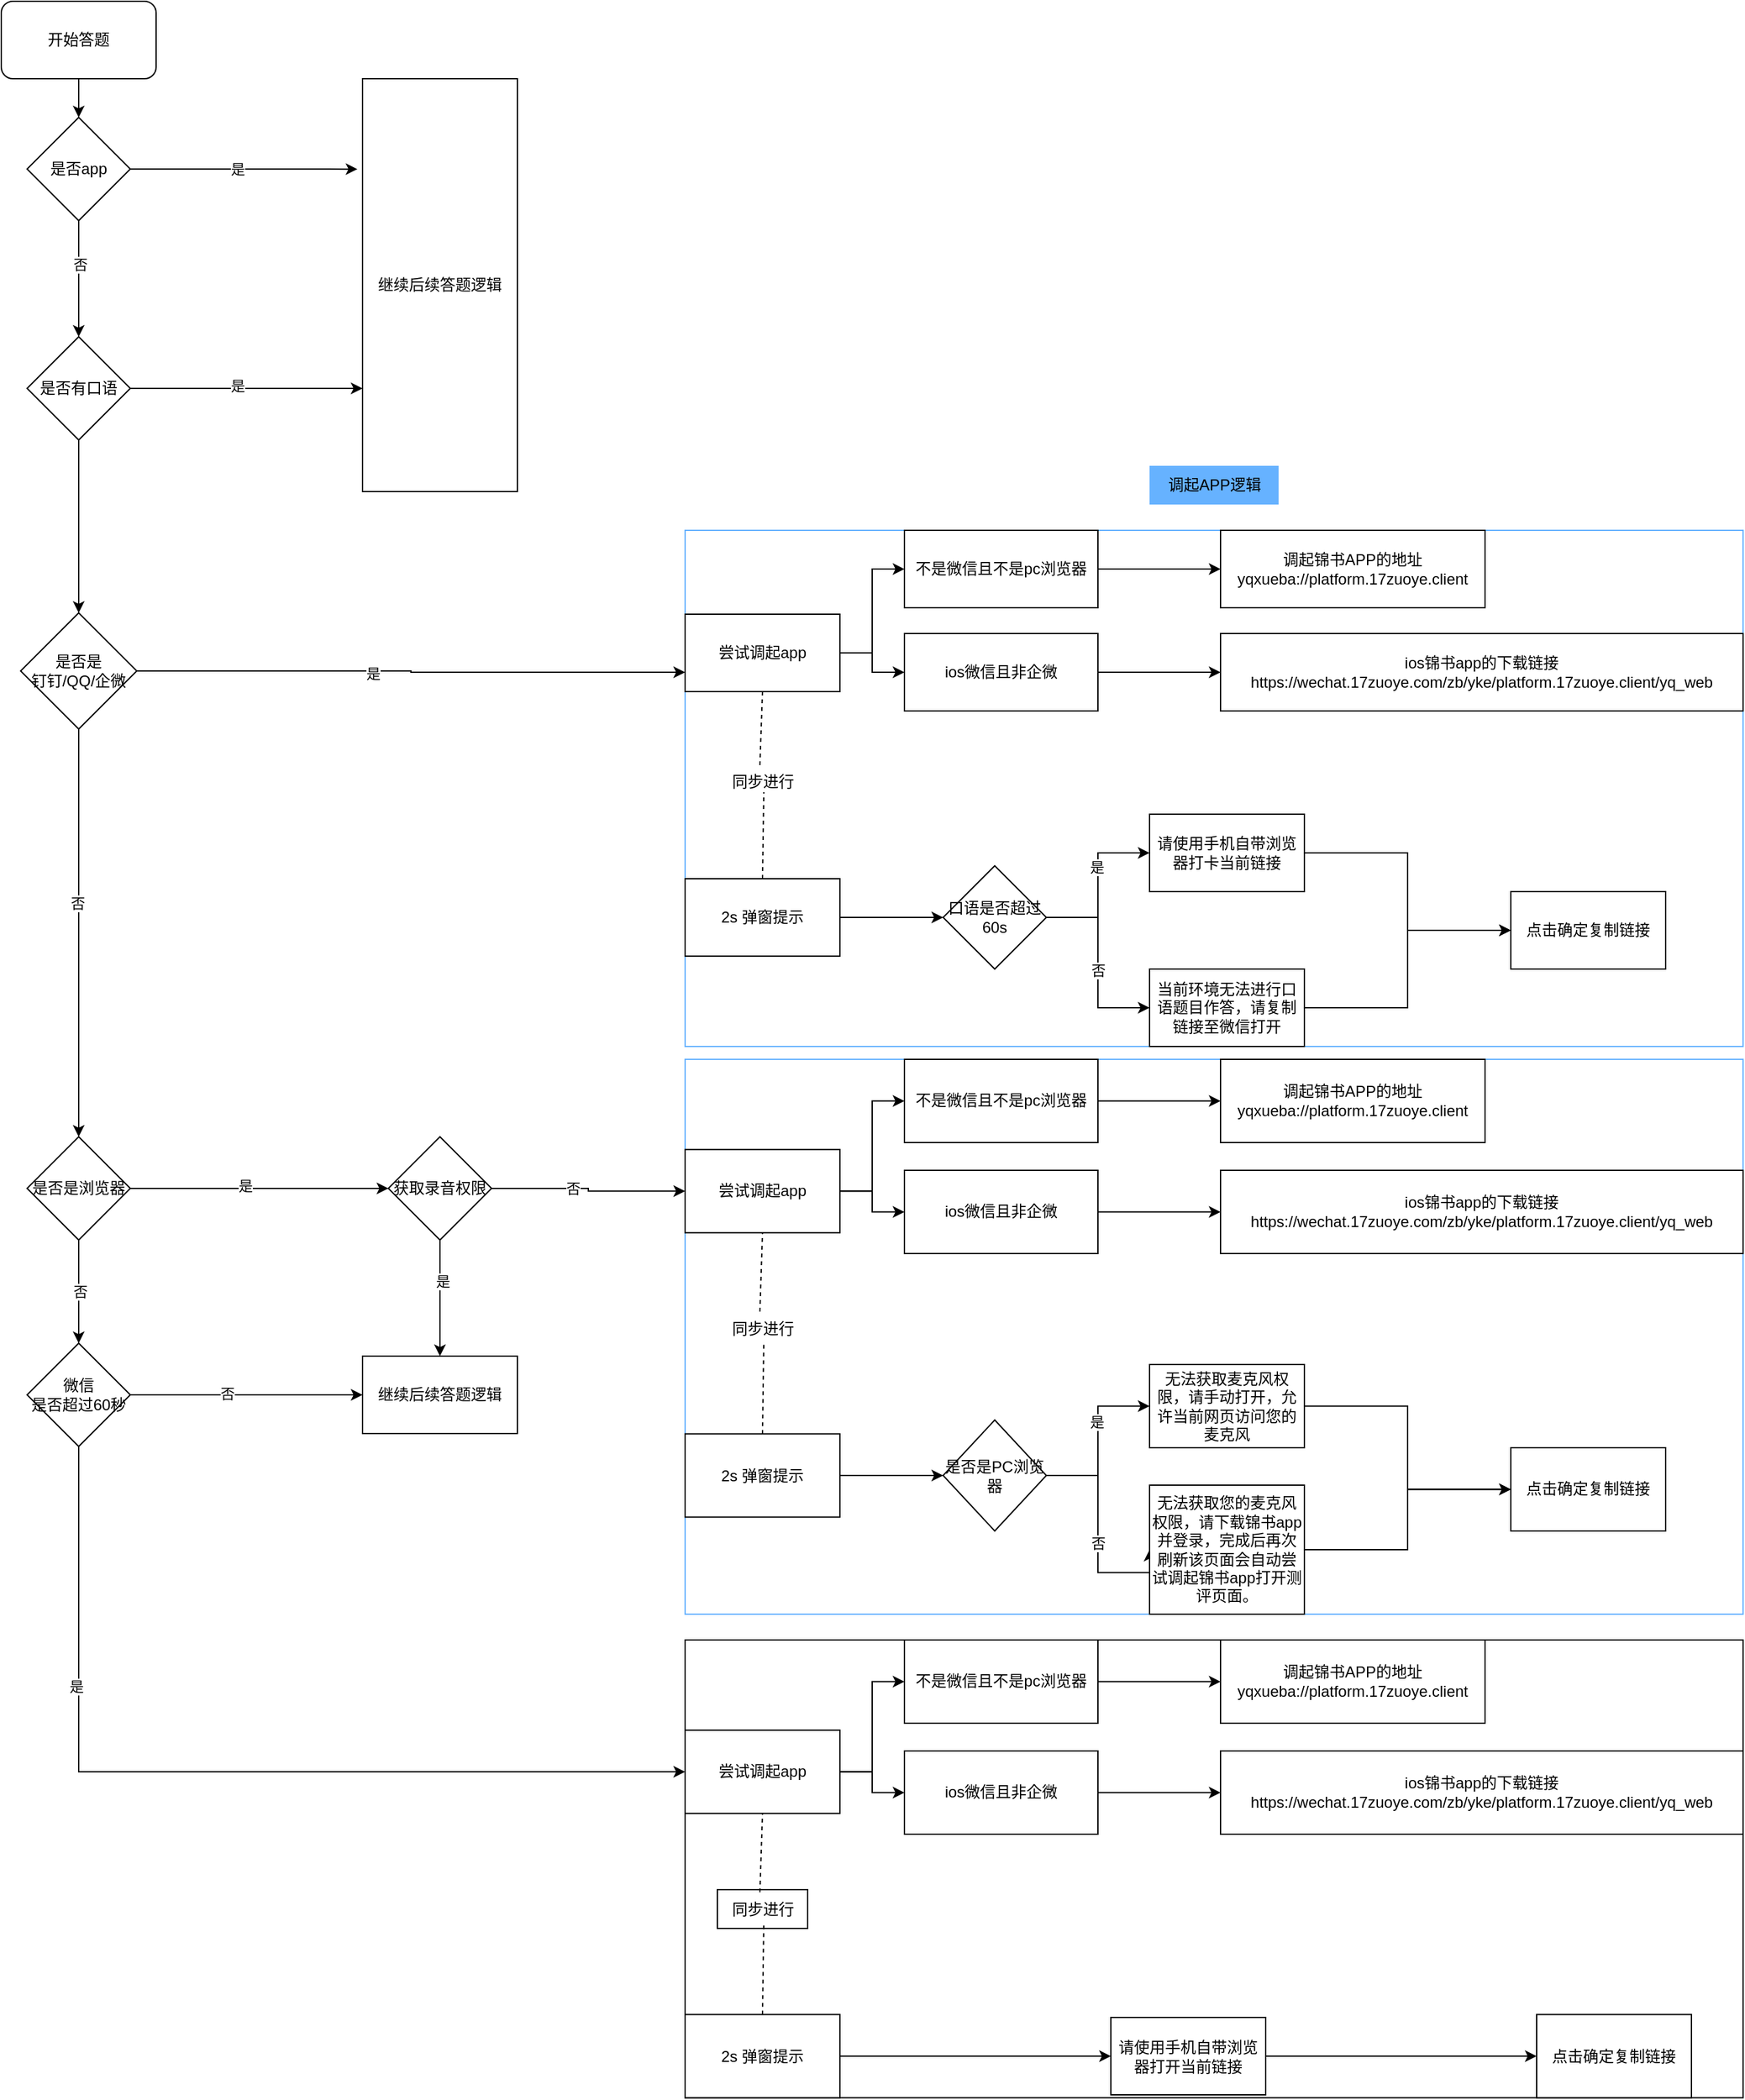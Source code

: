 <mxfile version="26.0.3">
  <diagram id="6a731a19-8d31-9384-78a2-239565b7b9f0" name="Page-1">
    <mxGraphModel dx="2049" dy="202" grid="1" gridSize="10" guides="1" tooltips="1" connect="1" arrows="1" fold="1" page="1" pageScale="1" pageWidth="1169" pageHeight="827" background="none" math="0" shadow="0">
      <root>
        <mxCell id="0" />
        <mxCell id="1" parent="0" />
        <mxCell id="r6nXxLhdMxLpmCXmzPtU-61" style="edgeStyle=orthogonalEdgeStyle;rounded=0;orthogonalLoop=1;jettySize=auto;html=1;exitX=0.5;exitY=1;exitDx=0;exitDy=0;" edge="1" parent="1" source="r6nXxLhdMxLpmCXmzPtU-57" target="r6nXxLhdMxLpmCXmzPtU-60">
          <mxGeometry relative="1" as="geometry" />
        </mxCell>
        <mxCell id="r6nXxLhdMxLpmCXmzPtU-57" value="开始答题" style="rounded=1;whiteSpace=wrap;html=1;" vertex="1" parent="1">
          <mxGeometry x="330" y="1090" width="120" height="60" as="geometry" />
        </mxCell>
        <mxCell id="r6nXxLhdMxLpmCXmzPtU-66" value="" style="edgeStyle=orthogonalEdgeStyle;rounded=0;orthogonalLoop=1;jettySize=auto;html=1;" edge="1" parent="1" source="r6nXxLhdMxLpmCXmzPtU-60">
          <mxGeometry relative="1" as="geometry">
            <mxPoint x="390" y="1350" as="targetPoint" />
          </mxGeometry>
        </mxCell>
        <mxCell id="r6nXxLhdMxLpmCXmzPtU-67" value="否" style="edgeLabel;html=1;align=center;verticalAlign=middle;resizable=0;points=[];" vertex="1" connectable="0" parent="r6nXxLhdMxLpmCXmzPtU-66">
          <mxGeometry x="-0.244" y="1" relative="1" as="geometry">
            <mxPoint as="offset" />
          </mxGeometry>
        </mxCell>
        <mxCell id="r6nXxLhdMxLpmCXmzPtU-60" value="是否app" style="rhombus;whiteSpace=wrap;html=1;" vertex="1" parent="1">
          <mxGeometry x="350" y="1180" width="80" height="80" as="geometry" />
        </mxCell>
        <mxCell id="r6nXxLhdMxLpmCXmzPtU-62" value="继续后续答题逻辑" style="whiteSpace=wrap;html=1;" vertex="1" parent="1">
          <mxGeometry x="610" y="1150" width="120" height="320" as="geometry" />
        </mxCell>
        <mxCell id="r6nXxLhdMxLpmCXmzPtU-72" style="edgeStyle=orthogonalEdgeStyle;rounded=0;orthogonalLoop=1;jettySize=auto;html=1;exitX=1;exitY=0.5;exitDx=0;exitDy=0;entryX=0;entryY=0.75;entryDx=0;entryDy=0;" edge="1" parent="1" source="r6nXxLhdMxLpmCXmzPtU-68" target="r6nXxLhdMxLpmCXmzPtU-62">
          <mxGeometry relative="1" as="geometry" />
        </mxCell>
        <mxCell id="r6nXxLhdMxLpmCXmzPtU-73" value="是" style="edgeLabel;html=1;align=center;verticalAlign=middle;resizable=0;points=[];" vertex="1" connectable="0" parent="r6nXxLhdMxLpmCXmzPtU-72">
          <mxGeometry x="-0.078" y="2" relative="1" as="geometry">
            <mxPoint as="offset" />
          </mxGeometry>
        </mxCell>
        <mxCell id="r6nXxLhdMxLpmCXmzPtU-75" value="" style="edgeStyle=orthogonalEdgeStyle;rounded=0;orthogonalLoop=1;jettySize=auto;html=1;" edge="1" parent="1" source="r6nXxLhdMxLpmCXmzPtU-68" target="r6nXxLhdMxLpmCXmzPtU-74">
          <mxGeometry relative="1" as="geometry" />
        </mxCell>
        <mxCell id="r6nXxLhdMxLpmCXmzPtU-68" value="是否有口语" style="rhombus;whiteSpace=wrap;html=1;" vertex="1" parent="1">
          <mxGeometry x="350" y="1350" width="80" height="80" as="geometry" />
        </mxCell>
        <mxCell id="r6nXxLhdMxLpmCXmzPtU-70" style="edgeStyle=orthogonalEdgeStyle;rounded=0;orthogonalLoop=1;jettySize=auto;html=1;exitX=1;exitY=0.5;exitDx=0;exitDy=0;entryX=-0.033;entryY=0.219;entryDx=0;entryDy=0;entryPerimeter=0;" edge="1" parent="1" source="r6nXxLhdMxLpmCXmzPtU-60" target="r6nXxLhdMxLpmCXmzPtU-62">
          <mxGeometry relative="1" as="geometry" />
        </mxCell>
        <mxCell id="r6nXxLhdMxLpmCXmzPtU-71" value="是" style="edgeLabel;html=1;align=center;verticalAlign=middle;resizable=0;points=[];" vertex="1" connectable="0" parent="r6nXxLhdMxLpmCXmzPtU-70">
          <mxGeometry x="-0.08" relative="1" as="geometry">
            <mxPoint x="2" as="offset" />
          </mxGeometry>
        </mxCell>
        <mxCell id="r6nXxLhdMxLpmCXmzPtU-113" style="edgeStyle=orthogonalEdgeStyle;rounded=0;orthogonalLoop=1;jettySize=auto;html=1;exitX=0.5;exitY=1;exitDx=0;exitDy=0;entryX=0.5;entryY=0;entryDx=0;entryDy=0;" edge="1" parent="1" source="r6nXxLhdMxLpmCXmzPtU-74" target="r6nXxLhdMxLpmCXmzPtU-115">
          <mxGeometry relative="1" as="geometry">
            <mxPoint x="390" y="1830" as="targetPoint" />
          </mxGeometry>
        </mxCell>
        <mxCell id="r6nXxLhdMxLpmCXmzPtU-114" value="否" style="edgeLabel;html=1;align=center;verticalAlign=middle;resizable=0;points=[];" vertex="1" connectable="0" parent="r6nXxLhdMxLpmCXmzPtU-113">
          <mxGeometry x="-0.148" y="-1" relative="1" as="geometry">
            <mxPoint as="offset" />
          </mxGeometry>
        </mxCell>
        <mxCell id="r6nXxLhdMxLpmCXmzPtU-131" style="edgeStyle=orthogonalEdgeStyle;rounded=0;orthogonalLoop=1;jettySize=auto;html=1;exitX=1;exitY=0.5;exitDx=0;exitDy=0;entryX=0;entryY=0.75;entryDx=0;entryDy=0;" edge="1" parent="1" source="r6nXxLhdMxLpmCXmzPtU-74" target="r6nXxLhdMxLpmCXmzPtU-76">
          <mxGeometry relative="1" as="geometry" />
        </mxCell>
        <mxCell id="r6nXxLhdMxLpmCXmzPtU-132" value="是" style="edgeLabel;html=1;align=center;verticalAlign=middle;resizable=0;points=[];" vertex="1" connectable="0" parent="r6nXxLhdMxLpmCXmzPtU-131">
          <mxGeometry x="-0.141" y="-2" relative="1" as="geometry">
            <mxPoint as="offset" />
          </mxGeometry>
        </mxCell>
        <mxCell id="r6nXxLhdMxLpmCXmzPtU-74" value="是否是&lt;br&gt;钉钉/QQ/企微" style="rhombus;whiteSpace=wrap;html=1;" vertex="1" parent="1">
          <mxGeometry x="345" y="1564" width="90" height="90" as="geometry" />
        </mxCell>
        <mxCell id="r6nXxLhdMxLpmCXmzPtU-118" style="edgeStyle=orthogonalEdgeStyle;rounded=0;orthogonalLoop=1;jettySize=auto;html=1;exitX=1;exitY=0.5;exitDx=0;exitDy=0;entryX=0;entryY=0.5;entryDx=0;entryDy=0;" edge="1" parent="1" source="r6nXxLhdMxLpmCXmzPtU-115" target="r6nXxLhdMxLpmCXmzPtU-117">
          <mxGeometry relative="1" as="geometry" />
        </mxCell>
        <mxCell id="r6nXxLhdMxLpmCXmzPtU-119" value="是" style="edgeLabel;html=1;align=center;verticalAlign=middle;resizable=0;points=[];" vertex="1" connectable="0" parent="r6nXxLhdMxLpmCXmzPtU-118">
          <mxGeometry x="-0.111" y="2" relative="1" as="geometry">
            <mxPoint as="offset" />
          </mxGeometry>
        </mxCell>
        <mxCell id="r6nXxLhdMxLpmCXmzPtU-167" value="否" style="edgeStyle=orthogonalEdgeStyle;rounded=0;orthogonalLoop=1;jettySize=auto;html=1;" edge="1" parent="1" source="r6nXxLhdMxLpmCXmzPtU-115">
          <mxGeometry relative="1" as="geometry">
            <mxPoint x="390" y="2130" as="targetPoint" />
          </mxGeometry>
        </mxCell>
        <mxCell id="r6nXxLhdMxLpmCXmzPtU-115" value="是否是浏览器" style="rhombus;whiteSpace=wrap;html=1;" vertex="1" parent="1">
          <mxGeometry x="350" y="1970" width="80" height="80" as="geometry" />
        </mxCell>
        <mxCell id="r6nXxLhdMxLpmCXmzPtU-164" style="edgeStyle=orthogonalEdgeStyle;rounded=0;orthogonalLoop=1;jettySize=auto;html=1;exitX=1;exitY=0.5;exitDx=0;exitDy=0;entryX=0;entryY=0.5;entryDx=0;entryDy=0;" edge="1" parent="1" source="r6nXxLhdMxLpmCXmzPtU-117" target="r6nXxLhdMxLpmCXmzPtU-142">
          <mxGeometry relative="1" as="geometry">
            <mxPoint x="850" y="2020" as="targetPoint" />
          </mxGeometry>
        </mxCell>
        <mxCell id="r6nXxLhdMxLpmCXmzPtU-165" value="否" style="edgeLabel;html=1;align=center;verticalAlign=middle;resizable=0;points=[];" vertex="1" connectable="0" parent="r6nXxLhdMxLpmCXmzPtU-164">
          <mxGeometry x="-0.169" relative="1" as="geometry">
            <mxPoint as="offset" />
          </mxGeometry>
        </mxCell>
        <mxCell id="r6nXxLhdMxLpmCXmzPtU-170" value="" style="edgeStyle=orthogonalEdgeStyle;rounded=0;orthogonalLoop=1;jettySize=auto;html=1;" edge="1" parent="1" source="r6nXxLhdMxLpmCXmzPtU-117" target="r6nXxLhdMxLpmCXmzPtU-169">
          <mxGeometry relative="1" as="geometry" />
        </mxCell>
        <mxCell id="r6nXxLhdMxLpmCXmzPtU-171" value="是" style="edgeLabel;html=1;align=center;verticalAlign=middle;resizable=0;points=[];" vertex="1" connectable="0" parent="r6nXxLhdMxLpmCXmzPtU-170">
          <mxGeometry x="-0.296" y="2" relative="1" as="geometry">
            <mxPoint as="offset" />
          </mxGeometry>
        </mxCell>
        <mxCell id="r6nXxLhdMxLpmCXmzPtU-117" value="获取录音权限" style="rhombus;whiteSpace=wrap;html=1;" vertex="1" parent="1">
          <mxGeometry x="630" y="1970" width="80" height="80" as="geometry" />
        </mxCell>
        <mxCell id="r6nXxLhdMxLpmCXmzPtU-130" value="调起APP逻辑" style="text;html=1;align=center;verticalAlign=middle;resizable=0;points=[];autosize=1;strokeColor=none;fillColor=#66B2FF;fillStyle=auto;" vertex="1" parent="1">
          <mxGeometry x="1220" y="1450" width="100" height="30" as="geometry" />
        </mxCell>
        <mxCell id="r6nXxLhdMxLpmCXmzPtU-137" value="" style="group" vertex="1" connectable="0" parent="1">
          <mxGeometry x="860.0" y="1500" width="820.0" height="400" as="geometry" />
        </mxCell>
        <mxCell id="r6nXxLhdMxLpmCXmzPtU-125" value="" style="group;strokeColor=#66B2FF;container=0;" vertex="1" connectable="0" parent="r6nXxLhdMxLpmCXmzPtU-137">
          <mxGeometry width="820" height="400" as="geometry" />
        </mxCell>
        <mxCell id="r6nXxLhdMxLpmCXmzPtU-103" style="edgeStyle=orthogonalEdgeStyle;rounded=0;orthogonalLoop=1;jettySize=auto;html=1;exitX=1;exitY=0.5;exitDx=0;exitDy=0;entryX=0;entryY=0.5;entryDx=0;entryDy=0;" edge="1" parent="r6nXxLhdMxLpmCXmzPtU-137" source="r6nXxLhdMxLpmCXmzPtU-76" target="r6nXxLhdMxLpmCXmzPtU-93">
          <mxGeometry relative="1" as="geometry" />
        </mxCell>
        <mxCell id="r6nXxLhdMxLpmCXmzPtU-104" style="edgeStyle=orthogonalEdgeStyle;rounded=0;orthogonalLoop=1;jettySize=auto;html=1;exitX=1;exitY=0.5;exitDx=0;exitDy=0;entryX=0;entryY=0.5;entryDx=0;entryDy=0;" edge="1" parent="r6nXxLhdMxLpmCXmzPtU-137" source="r6nXxLhdMxLpmCXmzPtU-76" target="r6nXxLhdMxLpmCXmzPtU-96">
          <mxGeometry relative="1" as="geometry" />
        </mxCell>
        <mxCell id="r6nXxLhdMxLpmCXmzPtU-76" value="尝试调起app" style="whiteSpace=wrap;html=1;container=0;" vertex="1" parent="r6nXxLhdMxLpmCXmzPtU-137">
          <mxGeometry y="65" width="120" height="60" as="geometry" />
        </mxCell>
        <mxCell id="r6nXxLhdMxLpmCXmzPtU-92" style="edgeStyle=orthogonalEdgeStyle;rounded=0;orthogonalLoop=1;jettySize=auto;html=1;exitX=1;exitY=0.5;exitDx=0;exitDy=0;entryX=0;entryY=0.5;entryDx=0;entryDy=0;" edge="1" parent="r6nXxLhdMxLpmCXmzPtU-137" source="r6nXxLhdMxLpmCXmzPtU-81" target="r6nXxLhdMxLpmCXmzPtU-83">
          <mxGeometry relative="1" as="geometry" />
        </mxCell>
        <mxCell id="r6nXxLhdMxLpmCXmzPtU-81" value="2s 弹窗提示" style="whiteSpace=wrap;html=1;container=0;" vertex="1" parent="r6nXxLhdMxLpmCXmzPtU-137">
          <mxGeometry y="270" width="120" height="60" as="geometry" />
        </mxCell>
        <mxCell id="r6nXxLhdMxLpmCXmzPtU-88" style="edgeStyle=orthogonalEdgeStyle;rounded=0;orthogonalLoop=1;jettySize=auto;html=1;exitX=1;exitY=0.5;exitDx=0;exitDy=0;entryX=0;entryY=0.5;entryDx=0;entryDy=0;" edge="1" parent="r6nXxLhdMxLpmCXmzPtU-137" source="r6nXxLhdMxLpmCXmzPtU-83" target="r6nXxLhdMxLpmCXmzPtU-86">
          <mxGeometry relative="1" as="geometry">
            <mxPoint x="350.0" y="250" as="targetPoint" />
          </mxGeometry>
        </mxCell>
        <mxCell id="r6nXxLhdMxLpmCXmzPtU-90" value="是" style="edgeLabel;html=1;align=center;verticalAlign=middle;resizable=0;points=[];container=0;" vertex="1" connectable="0" parent="r6nXxLhdMxLpmCXmzPtU-88">
          <mxGeometry x="0.217" y="1" relative="1" as="geometry">
            <mxPoint as="offset" />
          </mxGeometry>
        </mxCell>
        <mxCell id="r6nXxLhdMxLpmCXmzPtU-89" style="edgeStyle=orthogonalEdgeStyle;rounded=0;orthogonalLoop=1;jettySize=auto;html=1;exitX=1;exitY=0.5;exitDx=0;exitDy=0;entryX=0;entryY=0.5;entryDx=0;entryDy=0;" edge="1" parent="r6nXxLhdMxLpmCXmzPtU-137" source="r6nXxLhdMxLpmCXmzPtU-83" target="r6nXxLhdMxLpmCXmzPtU-87">
          <mxGeometry relative="1" as="geometry">
            <Array as="points">
              <mxPoint x="320.0" y="300" />
              <mxPoint x="320.0" y="370" />
            </Array>
          </mxGeometry>
        </mxCell>
        <mxCell id="r6nXxLhdMxLpmCXmzPtU-91" value="否" style="edgeLabel;html=1;align=center;verticalAlign=middle;resizable=0;points=[];container=0;" vertex="1" connectable="0" parent="r6nXxLhdMxLpmCXmzPtU-89">
          <mxGeometry x="0.071" relative="1" as="geometry">
            <mxPoint as="offset" />
          </mxGeometry>
        </mxCell>
        <mxCell id="r6nXxLhdMxLpmCXmzPtU-83" value="口语是否超过60s" style="rhombus;whiteSpace=wrap;html=1;container=0;" vertex="1" parent="r6nXxLhdMxLpmCXmzPtU-137">
          <mxGeometry x="200.0" y="260" width="80" height="80" as="geometry" />
        </mxCell>
        <mxCell id="r6nXxLhdMxLpmCXmzPtU-111" style="edgeStyle=orthogonalEdgeStyle;rounded=0;orthogonalLoop=1;jettySize=auto;html=1;exitX=1;exitY=0.5;exitDx=0;exitDy=0;entryX=0;entryY=0.5;entryDx=0;entryDy=0;" edge="1" parent="r6nXxLhdMxLpmCXmzPtU-137" source="r6nXxLhdMxLpmCXmzPtU-86" target="r6nXxLhdMxLpmCXmzPtU-108">
          <mxGeometry relative="1" as="geometry" />
        </mxCell>
        <mxCell id="r6nXxLhdMxLpmCXmzPtU-86" value="请使用手机自带浏览器打卡当前链接" style="whiteSpace=wrap;html=1;container=0;" vertex="1" parent="r6nXxLhdMxLpmCXmzPtU-137">
          <mxGeometry x="360.0" y="220" width="120" height="60" as="geometry" />
        </mxCell>
        <mxCell id="r6nXxLhdMxLpmCXmzPtU-109" style="edgeStyle=orthogonalEdgeStyle;rounded=0;orthogonalLoop=1;jettySize=auto;html=1;exitX=1;exitY=0.5;exitDx=0;exitDy=0;entryX=0;entryY=0.5;entryDx=0;entryDy=0;" edge="1" parent="r6nXxLhdMxLpmCXmzPtU-137" source="r6nXxLhdMxLpmCXmzPtU-87" target="r6nXxLhdMxLpmCXmzPtU-108">
          <mxGeometry relative="1" as="geometry" />
        </mxCell>
        <mxCell id="r6nXxLhdMxLpmCXmzPtU-87" value="当前环境无法进行口语题目作答，请复制链接至微信打开" style="whiteSpace=wrap;html=1;container=0;" vertex="1" parent="r6nXxLhdMxLpmCXmzPtU-137">
          <mxGeometry x="360.0" y="340" width="120" height="60" as="geometry" />
        </mxCell>
        <mxCell id="r6nXxLhdMxLpmCXmzPtU-102" value="" style="edgeStyle=orthogonalEdgeStyle;rounded=0;orthogonalLoop=1;jettySize=auto;html=1;" edge="1" parent="r6nXxLhdMxLpmCXmzPtU-137" source="r6nXxLhdMxLpmCXmzPtU-93" target="r6nXxLhdMxLpmCXmzPtU-101">
          <mxGeometry relative="1" as="geometry" />
        </mxCell>
        <mxCell id="r6nXxLhdMxLpmCXmzPtU-93" value="不是微信且不是pc浏览器" style="whiteSpace=wrap;html=1;container=0;" vertex="1" parent="r6nXxLhdMxLpmCXmzPtU-137">
          <mxGeometry x="170.0" width="150" height="60" as="geometry" />
        </mxCell>
        <mxCell id="r6nXxLhdMxLpmCXmzPtU-100" value="" style="edgeStyle=orthogonalEdgeStyle;rounded=0;orthogonalLoop=1;jettySize=auto;html=1;" edge="1" parent="r6nXxLhdMxLpmCXmzPtU-137" source="r6nXxLhdMxLpmCXmzPtU-96" target="r6nXxLhdMxLpmCXmzPtU-99">
          <mxGeometry relative="1" as="geometry" />
        </mxCell>
        <mxCell id="r6nXxLhdMxLpmCXmzPtU-96" value="ios微信且非企微" style="whiteSpace=wrap;html=1;container=0;" vertex="1" parent="r6nXxLhdMxLpmCXmzPtU-137">
          <mxGeometry x="170.0" y="80" width="150" height="60" as="geometry" />
        </mxCell>
        <mxCell id="r6nXxLhdMxLpmCXmzPtU-99" value="ios锦书app的下载链接&lt;br&gt;https://wechat.17zuoye.com/zb/yke/platform.17zuoye.client/yq_web" style="whiteSpace=wrap;html=1;container=0;" vertex="1" parent="r6nXxLhdMxLpmCXmzPtU-137">
          <mxGeometry x="415.0" y="80" width="405" height="60" as="geometry" />
        </mxCell>
        <mxCell id="r6nXxLhdMxLpmCXmzPtU-101" value="调起锦书APP的地址&lt;br&gt;yqxueba://platform.17zuoye.client" style="whiteSpace=wrap;html=1;container=0;" vertex="1" parent="r6nXxLhdMxLpmCXmzPtU-137">
          <mxGeometry x="415.0" width="205" height="60" as="geometry" />
        </mxCell>
        <mxCell id="r6nXxLhdMxLpmCXmzPtU-105" value="同步进行" style="text;html=1;align=center;verticalAlign=middle;resizable=0;points=[];autosize=1;strokeColor=none;fillColor=none;container=0;" vertex="1" parent="r6nXxLhdMxLpmCXmzPtU-137">
          <mxGeometry x="25.0" y="180" width="70" height="30" as="geometry" />
        </mxCell>
        <mxCell id="r6nXxLhdMxLpmCXmzPtU-106" value="" style="endArrow=none;dashed=1;html=1;rounded=0;entryX=0.5;entryY=1;entryDx=0;entryDy=0;exitX=0.471;exitY=0.067;exitDx=0;exitDy=0;exitPerimeter=0;" edge="1" parent="r6nXxLhdMxLpmCXmzPtU-137" source="r6nXxLhdMxLpmCXmzPtU-105" target="r6nXxLhdMxLpmCXmzPtU-76">
          <mxGeometry width="50" height="50" relative="1" as="geometry">
            <mxPoint x="40.0" y="180" as="sourcePoint" />
            <mxPoint x="90.0" y="130" as="targetPoint" />
          </mxGeometry>
        </mxCell>
        <mxCell id="r6nXxLhdMxLpmCXmzPtU-107" value="" style="endArrow=none;dashed=1;html=1;rounded=0;entryX=0.5;entryY=1;entryDx=0;entryDy=0;exitX=0.5;exitY=0;exitDx=0;exitDy=0;" edge="1" parent="r6nXxLhdMxLpmCXmzPtU-137" source="r6nXxLhdMxLpmCXmzPtU-81">
          <mxGeometry width="50" height="50" relative="1" as="geometry">
            <mxPoint x="59.0" y="260" as="sourcePoint" />
            <mxPoint x="61.0" y="203" as="targetPoint" />
          </mxGeometry>
        </mxCell>
        <mxCell id="r6nXxLhdMxLpmCXmzPtU-108" value="点击确定复制链接" style="whiteSpace=wrap;html=1;container=0;" vertex="1" parent="r6nXxLhdMxLpmCXmzPtU-137">
          <mxGeometry x="640.0" y="280" width="120" height="60" as="geometry" />
        </mxCell>
        <mxCell id="r6nXxLhdMxLpmCXmzPtU-138" value="" style="group;strokeColor=#FF6666;" vertex="1" connectable="0" parent="1">
          <mxGeometry x="860" y="1910" width="820" height="430" as="geometry" />
        </mxCell>
        <mxCell id="r6nXxLhdMxLpmCXmzPtU-139" value="" style="group;strokeColor=#66B2FF;container=0;" vertex="1" connectable="0" parent="r6nXxLhdMxLpmCXmzPtU-138">
          <mxGeometry width="820.0" height="430" as="geometry" />
        </mxCell>
        <mxCell id="r6nXxLhdMxLpmCXmzPtU-140" style="edgeStyle=orthogonalEdgeStyle;rounded=0;orthogonalLoop=1;jettySize=auto;html=1;exitX=1;exitY=0.5;exitDx=0;exitDy=0;entryX=0;entryY=0.5;entryDx=0;entryDy=0;" edge="1" parent="r6nXxLhdMxLpmCXmzPtU-138" source="r6nXxLhdMxLpmCXmzPtU-142" target="r6nXxLhdMxLpmCXmzPtU-155">
          <mxGeometry relative="1" as="geometry" />
        </mxCell>
        <mxCell id="r6nXxLhdMxLpmCXmzPtU-141" style="edgeStyle=orthogonalEdgeStyle;rounded=0;orthogonalLoop=1;jettySize=auto;html=1;exitX=1;exitY=0.5;exitDx=0;exitDy=0;entryX=0;entryY=0.5;entryDx=0;entryDy=0;" edge="1" parent="r6nXxLhdMxLpmCXmzPtU-138" source="r6nXxLhdMxLpmCXmzPtU-142" target="r6nXxLhdMxLpmCXmzPtU-157">
          <mxGeometry relative="1" as="geometry" />
        </mxCell>
        <mxCell id="r6nXxLhdMxLpmCXmzPtU-142" value="尝试调起app" style="whiteSpace=wrap;html=1;container=0;" vertex="1" parent="r6nXxLhdMxLpmCXmzPtU-138">
          <mxGeometry y="69.875" width="120.0" height="64.5" as="geometry" />
        </mxCell>
        <mxCell id="r6nXxLhdMxLpmCXmzPtU-143" style="edgeStyle=orthogonalEdgeStyle;rounded=0;orthogonalLoop=1;jettySize=auto;html=1;exitX=1;exitY=0.5;exitDx=0;exitDy=0;entryX=0;entryY=0.5;entryDx=0;entryDy=0;" edge="1" parent="r6nXxLhdMxLpmCXmzPtU-138" source="r6nXxLhdMxLpmCXmzPtU-144" target="r6nXxLhdMxLpmCXmzPtU-149">
          <mxGeometry relative="1" as="geometry" />
        </mxCell>
        <mxCell id="r6nXxLhdMxLpmCXmzPtU-144" value="2s 弹窗提示" style="whiteSpace=wrap;html=1;container=0;" vertex="1" parent="r6nXxLhdMxLpmCXmzPtU-138">
          <mxGeometry y="290.25" width="120.0" height="64.5" as="geometry" />
        </mxCell>
        <mxCell id="r6nXxLhdMxLpmCXmzPtU-145" style="edgeStyle=orthogonalEdgeStyle;rounded=0;orthogonalLoop=1;jettySize=auto;html=1;exitX=1;exitY=0.5;exitDx=0;exitDy=0;entryX=0;entryY=0.5;entryDx=0;entryDy=0;" edge="1" parent="r6nXxLhdMxLpmCXmzPtU-138" source="r6nXxLhdMxLpmCXmzPtU-149" target="r6nXxLhdMxLpmCXmzPtU-151">
          <mxGeometry relative="1" as="geometry">
            <mxPoint x="350.0" y="268.75" as="targetPoint" />
          </mxGeometry>
        </mxCell>
        <mxCell id="r6nXxLhdMxLpmCXmzPtU-146" value="是" style="edgeLabel;html=1;align=center;verticalAlign=middle;resizable=0;points=[];container=0;" vertex="1" connectable="0" parent="r6nXxLhdMxLpmCXmzPtU-145">
          <mxGeometry x="0.217" y="1" relative="1" as="geometry">
            <mxPoint as="offset" />
          </mxGeometry>
        </mxCell>
        <mxCell id="r6nXxLhdMxLpmCXmzPtU-147" style="edgeStyle=orthogonalEdgeStyle;rounded=0;orthogonalLoop=1;jettySize=auto;html=1;exitX=1;exitY=0.5;exitDx=0;exitDy=0;entryX=0;entryY=0.5;entryDx=0;entryDy=0;" edge="1" parent="r6nXxLhdMxLpmCXmzPtU-138" source="r6nXxLhdMxLpmCXmzPtU-149" target="r6nXxLhdMxLpmCXmzPtU-153">
          <mxGeometry relative="1" as="geometry">
            <Array as="points">
              <mxPoint x="320.0" y="322.5" />
              <mxPoint x="320.0" y="397.75" />
            </Array>
          </mxGeometry>
        </mxCell>
        <mxCell id="r6nXxLhdMxLpmCXmzPtU-148" value="否" style="edgeLabel;html=1;align=center;verticalAlign=middle;resizable=0;points=[];container=0;" vertex="1" connectable="0" parent="r6nXxLhdMxLpmCXmzPtU-147">
          <mxGeometry x="0.071" relative="1" as="geometry">
            <mxPoint as="offset" />
          </mxGeometry>
        </mxCell>
        <mxCell id="r6nXxLhdMxLpmCXmzPtU-149" value="是否是PC浏览器" style="rhombus;whiteSpace=wrap;html=1;container=0;" vertex="1" parent="r6nXxLhdMxLpmCXmzPtU-138">
          <mxGeometry x="200.0" y="279.5" width="80.0" height="86" as="geometry" />
        </mxCell>
        <mxCell id="r6nXxLhdMxLpmCXmzPtU-150" style="edgeStyle=orthogonalEdgeStyle;rounded=0;orthogonalLoop=1;jettySize=auto;html=1;exitX=1;exitY=0.5;exitDx=0;exitDy=0;entryX=0;entryY=0.5;entryDx=0;entryDy=0;" edge="1" parent="r6nXxLhdMxLpmCXmzPtU-138" source="r6nXxLhdMxLpmCXmzPtU-151" target="r6nXxLhdMxLpmCXmzPtU-163">
          <mxGeometry relative="1" as="geometry" />
        </mxCell>
        <mxCell id="r6nXxLhdMxLpmCXmzPtU-151" value="无法获取麦克风权限，请手动打开，允许当前网页访问您的麦克风" style="whiteSpace=wrap;html=1;container=0;" vertex="1" parent="r6nXxLhdMxLpmCXmzPtU-138">
          <mxGeometry x="360.0" y="236.5" width="120.0" height="64.5" as="geometry" />
        </mxCell>
        <mxCell id="r6nXxLhdMxLpmCXmzPtU-152" style="edgeStyle=orthogonalEdgeStyle;rounded=0;orthogonalLoop=1;jettySize=auto;html=1;exitX=1;exitY=0.5;exitDx=0;exitDy=0;entryX=0;entryY=0.5;entryDx=0;entryDy=0;" edge="1" parent="r6nXxLhdMxLpmCXmzPtU-138" source="r6nXxLhdMxLpmCXmzPtU-153" target="r6nXxLhdMxLpmCXmzPtU-163">
          <mxGeometry relative="1" as="geometry" />
        </mxCell>
        <mxCell id="r6nXxLhdMxLpmCXmzPtU-153" value="无法获取您的麦克风权限，请下载锦书app并登录，完成后再次刷新该页面会自动尝试调起锦书app打开测评页面。" style="whiteSpace=wrap;html=1;container=0;" vertex="1" parent="r6nXxLhdMxLpmCXmzPtU-138">
          <mxGeometry x="360" y="330" width="120" height="100" as="geometry" />
        </mxCell>
        <mxCell id="r6nXxLhdMxLpmCXmzPtU-154" value="" style="edgeStyle=orthogonalEdgeStyle;rounded=0;orthogonalLoop=1;jettySize=auto;html=1;" edge="1" parent="r6nXxLhdMxLpmCXmzPtU-138" source="r6nXxLhdMxLpmCXmzPtU-155" target="r6nXxLhdMxLpmCXmzPtU-159">
          <mxGeometry relative="1" as="geometry" />
        </mxCell>
        <mxCell id="r6nXxLhdMxLpmCXmzPtU-155" value="不是微信且不是pc浏览器" style="whiteSpace=wrap;html=1;container=0;" vertex="1" parent="r6nXxLhdMxLpmCXmzPtU-138">
          <mxGeometry x="170.0" width="150.0" height="64.5" as="geometry" />
        </mxCell>
        <mxCell id="r6nXxLhdMxLpmCXmzPtU-156" value="" style="edgeStyle=orthogonalEdgeStyle;rounded=0;orthogonalLoop=1;jettySize=auto;html=1;" edge="1" parent="r6nXxLhdMxLpmCXmzPtU-138" source="r6nXxLhdMxLpmCXmzPtU-157" target="r6nXxLhdMxLpmCXmzPtU-158">
          <mxGeometry relative="1" as="geometry" />
        </mxCell>
        <mxCell id="r6nXxLhdMxLpmCXmzPtU-157" value="ios微信且非企微" style="whiteSpace=wrap;html=1;container=0;" vertex="1" parent="r6nXxLhdMxLpmCXmzPtU-138">
          <mxGeometry x="170.0" y="86" width="150.0" height="64.5" as="geometry" />
        </mxCell>
        <mxCell id="r6nXxLhdMxLpmCXmzPtU-158" value="ios锦书app的下载链接&lt;br&gt;https://wechat.17zuoye.com/zb/yke/platform.17zuoye.client/yq_web" style="whiteSpace=wrap;html=1;container=0;" vertex="1" parent="r6nXxLhdMxLpmCXmzPtU-138">
          <mxGeometry x="415" y="86" width="405.0" height="64.5" as="geometry" />
        </mxCell>
        <mxCell id="r6nXxLhdMxLpmCXmzPtU-159" value="调起锦书APP的地址&lt;br&gt;yqxueba://platform.17zuoye.client" style="whiteSpace=wrap;html=1;container=0;" vertex="1" parent="r6nXxLhdMxLpmCXmzPtU-138">
          <mxGeometry x="415" width="205.0" height="64.5" as="geometry" />
        </mxCell>
        <mxCell id="r6nXxLhdMxLpmCXmzPtU-160" value="同步进行" style="text;html=1;align=center;verticalAlign=middle;resizable=0;points=[];autosize=1;strokeColor=none;fillColor=none;container=0;" vertex="1" parent="r6nXxLhdMxLpmCXmzPtU-138">
          <mxGeometry x="25.0" y="193.5" width="70" height="30" as="geometry" />
        </mxCell>
        <mxCell id="r6nXxLhdMxLpmCXmzPtU-161" value="" style="endArrow=none;dashed=1;html=1;rounded=0;entryX=0.5;entryY=1;entryDx=0;entryDy=0;exitX=0.471;exitY=0.067;exitDx=0;exitDy=0;exitPerimeter=0;" edge="1" parent="r6nXxLhdMxLpmCXmzPtU-138" source="r6nXxLhdMxLpmCXmzPtU-160" target="r6nXxLhdMxLpmCXmzPtU-142">
          <mxGeometry width="50" height="50" relative="1" as="geometry">
            <mxPoint x="40.0" y="193.5" as="sourcePoint" />
            <mxPoint x="90.0" y="139.75" as="targetPoint" />
          </mxGeometry>
        </mxCell>
        <mxCell id="r6nXxLhdMxLpmCXmzPtU-162" value="" style="endArrow=none;dashed=1;html=1;rounded=0;entryX=0.5;entryY=1;entryDx=0;entryDy=0;exitX=0.5;exitY=0;exitDx=0;exitDy=0;" edge="1" parent="r6nXxLhdMxLpmCXmzPtU-138" source="r6nXxLhdMxLpmCXmzPtU-144">
          <mxGeometry width="50" height="50" relative="1" as="geometry">
            <mxPoint x="59.0" y="279.5" as="sourcePoint" />
            <mxPoint x="61.0" y="218.225" as="targetPoint" />
          </mxGeometry>
        </mxCell>
        <mxCell id="r6nXxLhdMxLpmCXmzPtU-163" value="点击确定复制链接" style="whiteSpace=wrap;html=1;container=0;" vertex="1" parent="r6nXxLhdMxLpmCXmzPtU-138">
          <mxGeometry x="640" y="301" width="120.0" height="64.5" as="geometry" />
        </mxCell>
        <mxCell id="r6nXxLhdMxLpmCXmzPtU-172" style="edgeStyle=orthogonalEdgeStyle;rounded=0;orthogonalLoop=1;jettySize=auto;html=1;entryX=0;entryY=0.5;entryDx=0;entryDy=0;" edge="1" parent="1" source="r6nXxLhdMxLpmCXmzPtU-166" target="r6nXxLhdMxLpmCXmzPtU-169">
          <mxGeometry relative="1" as="geometry" />
        </mxCell>
        <mxCell id="r6nXxLhdMxLpmCXmzPtU-173" value="否" style="edgeLabel;html=1;align=center;verticalAlign=middle;resizable=0;points=[];" vertex="1" connectable="0" parent="r6nXxLhdMxLpmCXmzPtU-172">
          <mxGeometry x="-0.164" y="1" relative="1" as="geometry">
            <mxPoint as="offset" />
          </mxGeometry>
        </mxCell>
        <mxCell id="r6nXxLhdMxLpmCXmzPtU-207" style="edgeStyle=orthogonalEdgeStyle;rounded=0;orthogonalLoop=1;jettySize=auto;html=1;exitX=0.5;exitY=1;exitDx=0;exitDy=0;entryX=0;entryY=0.5;entryDx=0;entryDy=0;" edge="1" parent="1" source="r6nXxLhdMxLpmCXmzPtU-166" target="r6nXxLhdMxLpmCXmzPtU-179">
          <mxGeometry relative="1" as="geometry" />
        </mxCell>
        <mxCell id="r6nXxLhdMxLpmCXmzPtU-208" value="是" style="edgeLabel;html=1;align=center;verticalAlign=middle;resizable=0;points=[];" vertex="1" connectable="0" parent="r6nXxLhdMxLpmCXmzPtU-207">
          <mxGeometry x="-0.483" y="-2" relative="1" as="geometry">
            <mxPoint y="-1" as="offset" />
          </mxGeometry>
        </mxCell>
        <mxCell id="r6nXxLhdMxLpmCXmzPtU-166" value="微信&lt;br&gt;是否超过60秒" style="rhombus;whiteSpace=wrap;html=1;" vertex="1" parent="1">
          <mxGeometry x="350" y="2130" width="80" height="80" as="geometry" />
        </mxCell>
        <mxCell id="r6nXxLhdMxLpmCXmzPtU-169" value="继续后续答题逻辑" style="whiteSpace=wrap;html=1;" vertex="1" parent="1">
          <mxGeometry x="610" y="2140" width="120" height="60" as="geometry" />
        </mxCell>
        <mxCell id="r6nXxLhdMxLpmCXmzPtU-206" value="" style="group;strokeColor=default;" vertex="1" connectable="0" parent="1">
          <mxGeometry x="860" y="2360" width="820" height="354.75" as="geometry" />
        </mxCell>
        <mxCell id="r6nXxLhdMxLpmCXmzPtU-177" style="edgeStyle=orthogonalEdgeStyle;rounded=0;orthogonalLoop=1;jettySize=auto;html=1;exitX=1;exitY=0.5;exitDx=0;exitDy=0;entryX=0;entryY=0.5;entryDx=0;entryDy=0;strokeColor=default;" edge="1" parent="r6nXxLhdMxLpmCXmzPtU-206" source="r6nXxLhdMxLpmCXmzPtU-179" target="r6nXxLhdMxLpmCXmzPtU-192">
          <mxGeometry relative="1" as="geometry" />
        </mxCell>
        <mxCell id="r6nXxLhdMxLpmCXmzPtU-178" style="edgeStyle=orthogonalEdgeStyle;rounded=0;orthogonalLoop=1;jettySize=auto;html=1;exitX=1;exitY=0.5;exitDx=0;exitDy=0;entryX=0;entryY=0.5;entryDx=0;entryDy=0;strokeColor=default;" edge="1" parent="r6nXxLhdMxLpmCXmzPtU-206" source="r6nXxLhdMxLpmCXmzPtU-179" target="r6nXxLhdMxLpmCXmzPtU-194">
          <mxGeometry relative="1" as="geometry" />
        </mxCell>
        <mxCell id="r6nXxLhdMxLpmCXmzPtU-179" value="尝试调起app" style="whiteSpace=wrap;html=1;container=0;strokeColor=default;" vertex="1" parent="r6nXxLhdMxLpmCXmzPtU-206">
          <mxGeometry y="69.875" width="120.0" height="64.5" as="geometry" />
        </mxCell>
        <mxCell id="r6nXxLhdMxLpmCXmzPtU-202" style="edgeStyle=orthogonalEdgeStyle;rounded=0;orthogonalLoop=1;jettySize=auto;html=1;exitX=1;exitY=0.5;exitDx=0;exitDy=0;entryX=0;entryY=0.5;entryDx=0;entryDy=0;strokeColor=default;" edge="1" parent="r6nXxLhdMxLpmCXmzPtU-206" source="r6nXxLhdMxLpmCXmzPtU-181" target="r6nXxLhdMxLpmCXmzPtU-201">
          <mxGeometry relative="1" as="geometry" />
        </mxCell>
        <mxCell id="r6nXxLhdMxLpmCXmzPtU-181" value="2s 弹窗提示" style="whiteSpace=wrap;html=1;container=0;strokeColor=default;" vertex="1" parent="r6nXxLhdMxLpmCXmzPtU-206">
          <mxGeometry y="290.25" width="120.0" height="64.5" as="geometry" />
        </mxCell>
        <mxCell id="r6nXxLhdMxLpmCXmzPtU-191" value="" style="edgeStyle=orthogonalEdgeStyle;rounded=0;orthogonalLoop=1;jettySize=auto;html=1;strokeColor=default;" edge="1" parent="r6nXxLhdMxLpmCXmzPtU-206" source="r6nXxLhdMxLpmCXmzPtU-192" target="r6nXxLhdMxLpmCXmzPtU-196">
          <mxGeometry relative="1" as="geometry" />
        </mxCell>
        <mxCell id="r6nXxLhdMxLpmCXmzPtU-192" value="不是微信且不是pc浏览器" style="whiteSpace=wrap;html=1;container=0;strokeColor=default;" vertex="1" parent="r6nXxLhdMxLpmCXmzPtU-206">
          <mxGeometry x="170" width="150.0" height="64.5" as="geometry" />
        </mxCell>
        <mxCell id="r6nXxLhdMxLpmCXmzPtU-193" value="" style="edgeStyle=orthogonalEdgeStyle;rounded=0;orthogonalLoop=1;jettySize=auto;html=1;strokeColor=default;" edge="1" parent="r6nXxLhdMxLpmCXmzPtU-206" source="r6nXxLhdMxLpmCXmzPtU-194" target="r6nXxLhdMxLpmCXmzPtU-195">
          <mxGeometry relative="1" as="geometry" />
        </mxCell>
        <mxCell id="r6nXxLhdMxLpmCXmzPtU-194" value="ios微信且非企微" style="whiteSpace=wrap;html=1;container=0;strokeColor=default;" vertex="1" parent="r6nXxLhdMxLpmCXmzPtU-206">
          <mxGeometry x="170" y="86" width="150.0" height="64.5" as="geometry" />
        </mxCell>
        <mxCell id="r6nXxLhdMxLpmCXmzPtU-195" value="ios锦书app的下载链接&lt;br&gt;https://wechat.17zuoye.com/zb/yke/platform.17zuoye.client/yq_web" style="whiteSpace=wrap;html=1;container=0;strokeColor=default;" vertex="1" parent="r6nXxLhdMxLpmCXmzPtU-206">
          <mxGeometry x="415" y="86" width="405.0" height="64.5" as="geometry" />
        </mxCell>
        <mxCell id="r6nXxLhdMxLpmCXmzPtU-196" value="调起锦书APP的地址&lt;br&gt;yqxueba://platform.17zuoye.client" style="whiteSpace=wrap;html=1;container=0;strokeColor=default;" vertex="1" parent="r6nXxLhdMxLpmCXmzPtU-206">
          <mxGeometry x="415" width="205.0" height="64.5" as="geometry" />
        </mxCell>
        <mxCell id="r6nXxLhdMxLpmCXmzPtU-197" value="同步进行" style="text;html=1;align=center;verticalAlign=middle;resizable=0;points=[];autosize=1;strokeColor=default;fillColor=none;container=0;" vertex="1" parent="r6nXxLhdMxLpmCXmzPtU-206">
          <mxGeometry x="25.0" y="193.5" width="70" height="30" as="geometry" />
        </mxCell>
        <mxCell id="r6nXxLhdMxLpmCXmzPtU-198" value="" style="endArrow=none;dashed=1;html=1;rounded=0;entryX=0.5;entryY=1;entryDx=0;entryDy=0;exitX=0.471;exitY=0.067;exitDx=0;exitDy=0;exitPerimeter=0;strokeColor=default;" edge="1" parent="r6nXxLhdMxLpmCXmzPtU-206" source="r6nXxLhdMxLpmCXmzPtU-197" target="r6nXxLhdMxLpmCXmzPtU-179">
          <mxGeometry width="50" height="50" relative="1" as="geometry">
            <mxPoint x="40.0" y="193.5" as="sourcePoint" />
            <mxPoint x="90.0" y="139.75" as="targetPoint" />
          </mxGeometry>
        </mxCell>
        <mxCell id="r6nXxLhdMxLpmCXmzPtU-199" value="" style="endArrow=none;dashed=1;html=1;rounded=0;entryX=0.5;entryY=1;entryDx=0;entryDy=0;exitX=0.5;exitY=0;exitDx=0;exitDy=0;strokeColor=default;" edge="1" parent="r6nXxLhdMxLpmCXmzPtU-206" source="r6nXxLhdMxLpmCXmzPtU-181">
          <mxGeometry width="50" height="50" relative="1" as="geometry">
            <mxPoint x="59.0" y="279.5" as="sourcePoint" />
            <mxPoint x="61.0" y="218.225" as="targetPoint" />
          </mxGeometry>
        </mxCell>
        <mxCell id="r6nXxLhdMxLpmCXmzPtU-200" value="点击确定复制链接" style="whiteSpace=wrap;html=1;container=0;strokeColor=default;" vertex="1" parent="r6nXxLhdMxLpmCXmzPtU-206">
          <mxGeometry x="660" y="290.25" width="120.0" height="64.5" as="geometry" />
        </mxCell>
        <mxCell id="r6nXxLhdMxLpmCXmzPtU-204" style="edgeStyle=orthogonalEdgeStyle;rounded=0;orthogonalLoop=1;jettySize=auto;html=1;exitX=1;exitY=0.5;exitDx=0;exitDy=0;entryX=0;entryY=0.5;entryDx=0;entryDy=0;strokeColor=default;" edge="1" parent="r6nXxLhdMxLpmCXmzPtU-206" source="r6nXxLhdMxLpmCXmzPtU-201" target="r6nXxLhdMxLpmCXmzPtU-200">
          <mxGeometry relative="1" as="geometry" />
        </mxCell>
        <mxCell id="r6nXxLhdMxLpmCXmzPtU-201" value="请使用手机自带浏览器打开当前链接" style="whiteSpace=wrap;html=1;strokeColor=default;" vertex="1" parent="r6nXxLhdMxLpmCXmzPtU-206">
          <mxGeometry x="330" y="292.5" width="120" height="60" as="geometry" />
        </mxCell>
      </root>
    </mxGraphModel>
  </diagram>
</mxfile>
